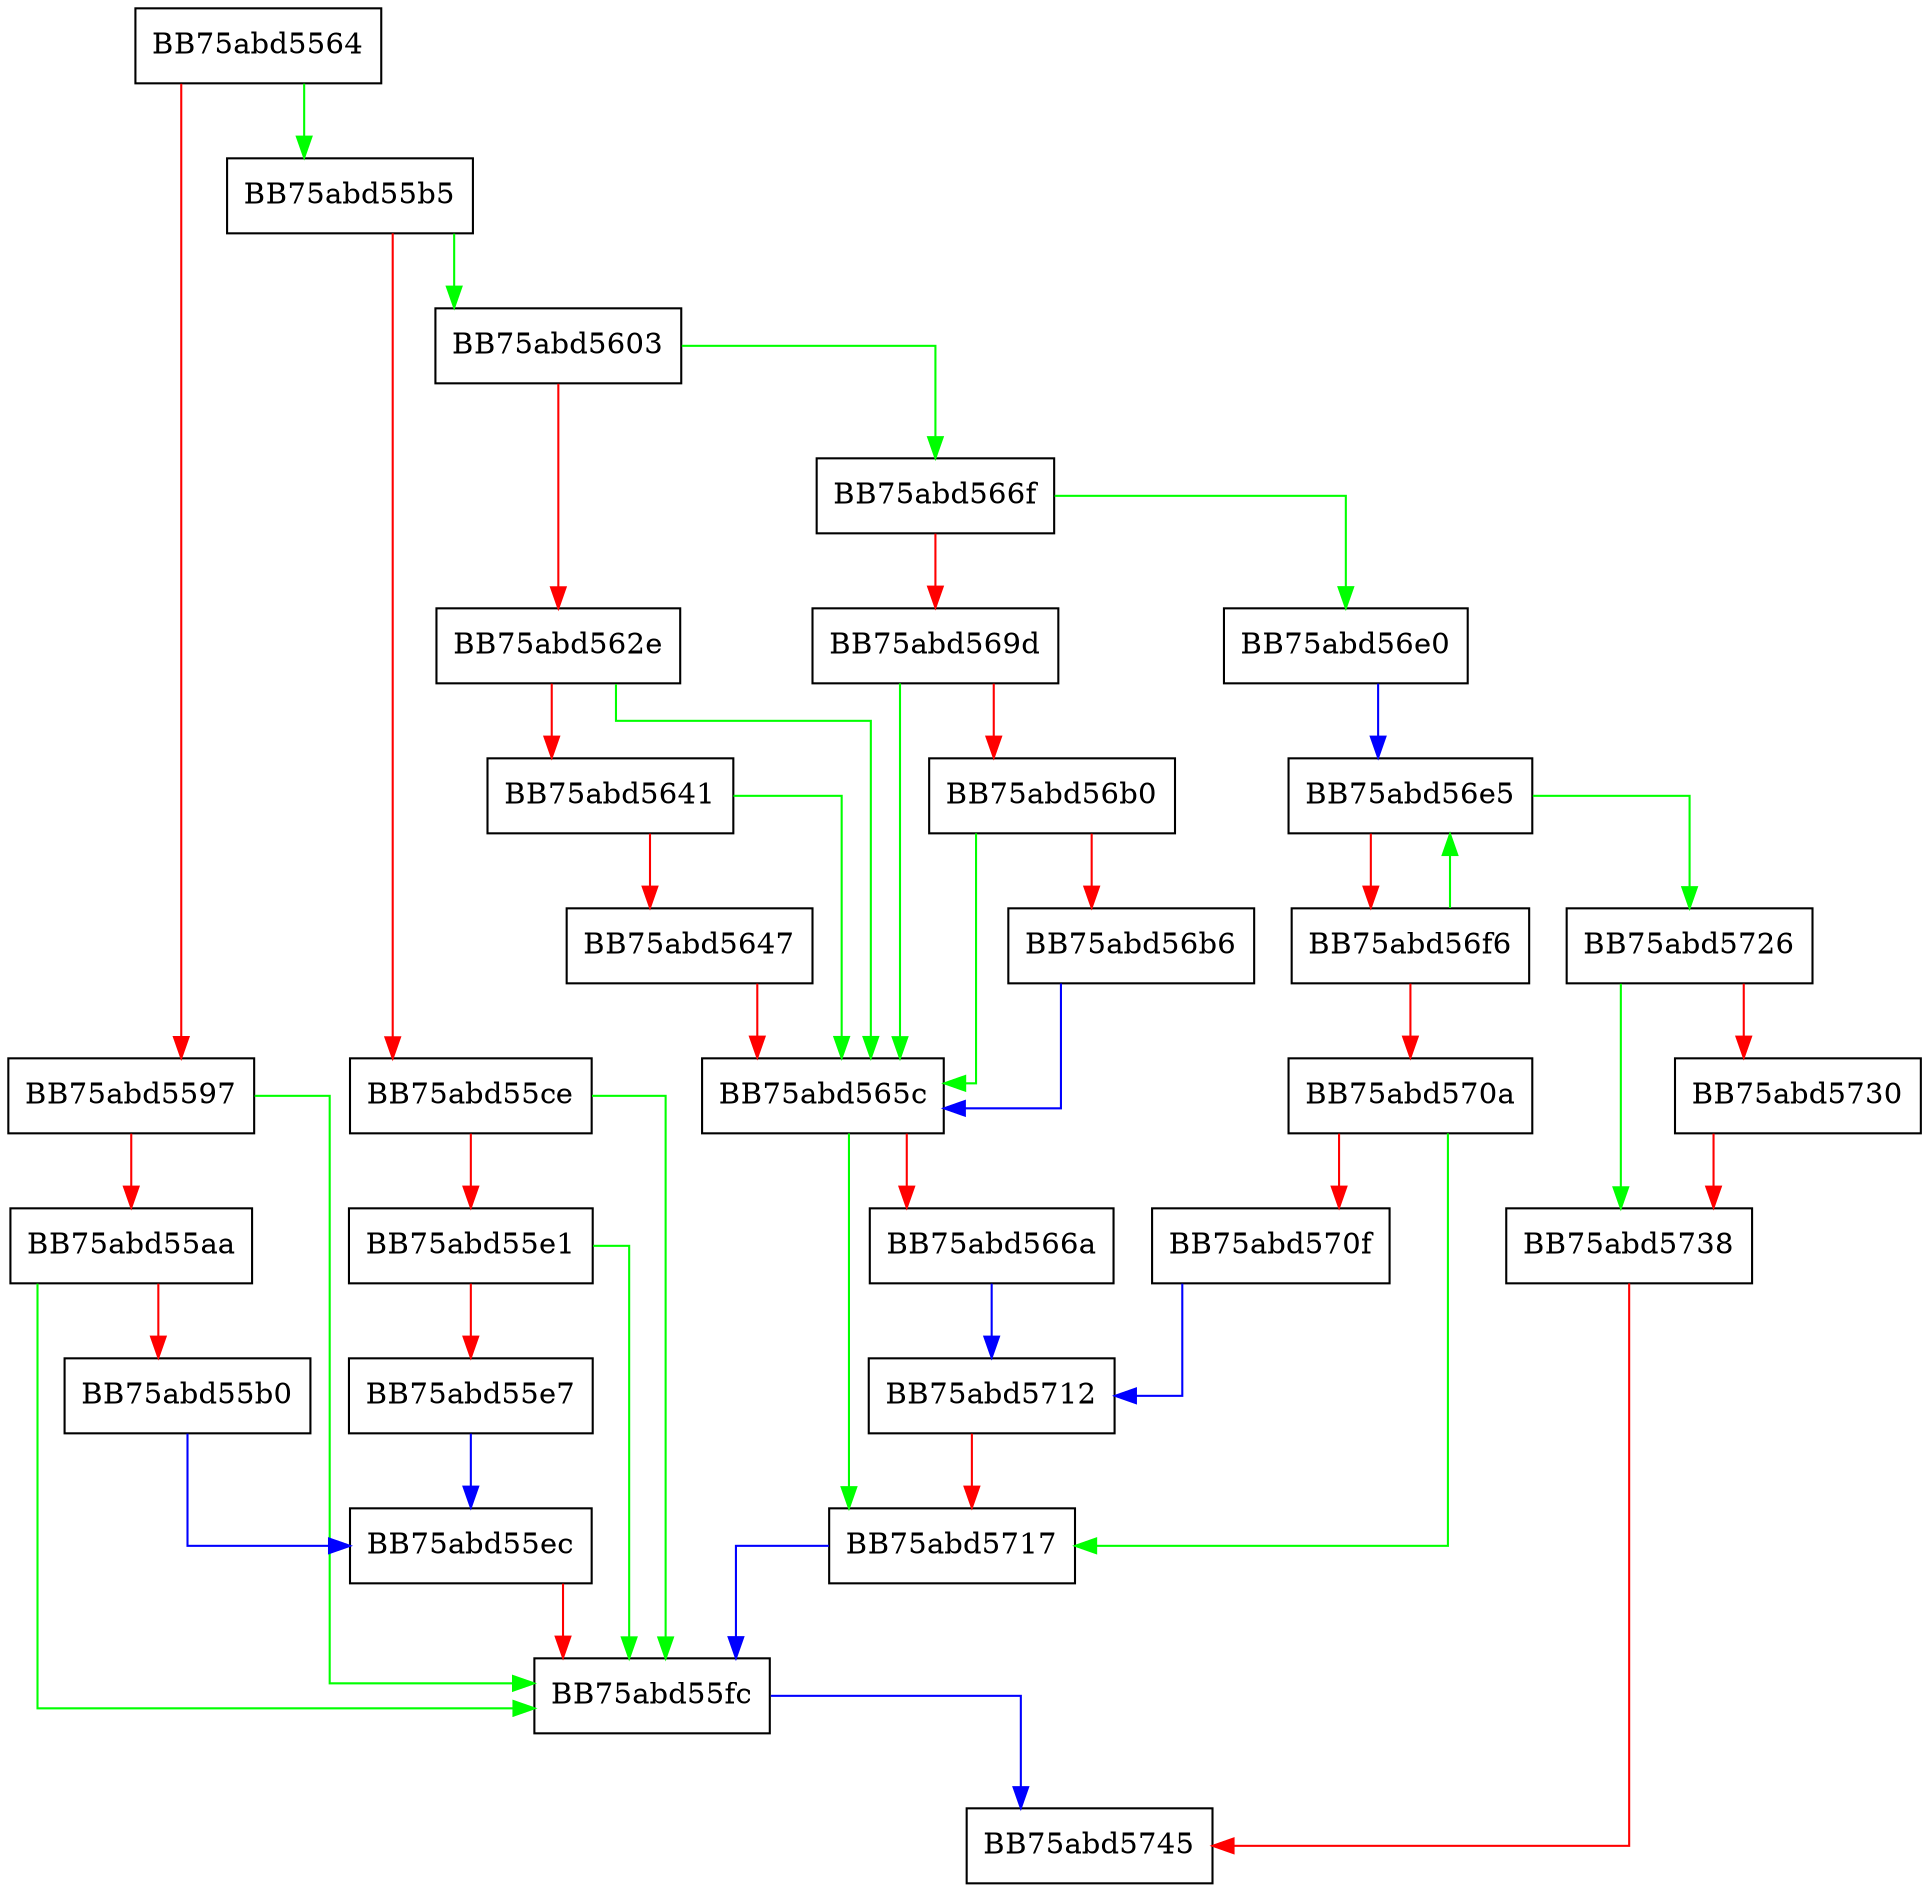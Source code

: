 digraph LuaGetModAddress {
  node [shape="box"];
  graph [splines=ortho];
  BB75abd5564 -> BB75abd55b5 [color="green"];
  BB75abd5564 -> BB75abd5597 [color="red"];
  BB75abd5597 -> BB75abd55fc [color="green"];
  BB75abd5597 -> BB75abd55aa [color="red"];
  BB75abd55aa -> BB75abd55fc [color="green"];
  BB75abd55aa -> BB75abd55b0 [color="red"];
  BB75abd55b0 -> BB75abd55ec [color="blue"];
  BB75abd55b5 -> BB75abd5603 [color="green"];
  BB75abd55b5 -> BB75abd55ce [color="red"];
  BB75abd55ce -> BB75abd55fc [color="green"];
  BB75abd55ce -> BB75abd55e1 [color="red"];
  BB75abd55e1 -> BB75abd55fc [color="green"];
  BB75abd55e1 -> BB75abd55e7 [color="red"];
  BB75abd55e7 -> BB75abd55ec [color="blue"];
  BB75abd55ec -> BB75abd55fc [color="red"];
  BB75abd55fc -> BB75abd5745 [color="blue"];
  BB75abd5603 -> BB75abd566f [color="green"];
  BB75abd5603 -> BB75abd562e [color="red"];
  BB75abd562e -> BB75abd565c [color="green"];
  BB75abd562e -> BB75abd5641 [color="red"];
  BB75abd5641 -> BB75abd565c [color="green"];
  BB75abd5641 -> BB75abd5647 [color="red"];
  BB75abd5647 -> BB75abd565c [color="red"];
  BB75abd565c -> BB75abd5717 [color="green"];
  BB75abd565c -> BB75abd566a [color="red"];
  BB75abd566a -> BB75abd5712 [color="blue"];
  BB75abd566f -> BB75abd56e0 [color="green"];
  BB75abd566f -> BB75abd569d [color="red"];
  BB75abd569d -> BB75abd565c [color="green"];
  BB75abd569d -> BB75abd56b0 [color="red"];
  BB75abd56b0 -> BB75abd565c [color="green"];
  BB75abd56b0 -> BB75abd56b6 [color="red"];
  BB75abd56b6 -> BB75abd565c [color="blue"];
  BB75abd56e0 -> BB75abd56e5 [color="blue"];
  BB75abd56e5 -> BB75abd5726 [color="green"];
  BB75abd56e5 -> BB75abd56f6 [color="red"];
  BB75abd56f6 -> BB75abd56e5 [color="green"];
  BB75abd56f6 -> BB75abd570a [color="red"];
  BB75abd570a -> BB75abd5717 [color="green"];
  BB75abd570a -> BB75abd570f [color="red"];
  BB75abd570f -> BB75abd5712 [color="blue"];
  BB75abd5712 -> BB75abd5717 [color="red"];
  BB75abd5717 -> BB75abd55fc [color="blue"];
  BB75abd5726 -> BB75abd5738 [color="green"];
  BB75abd5726 -> BB75abd5730 [color="red"];
  BB75abd5730 -> BB75abd5738 [color="red"];
  BB75abd5738 -> BB75abd5745 [color="red"];
}